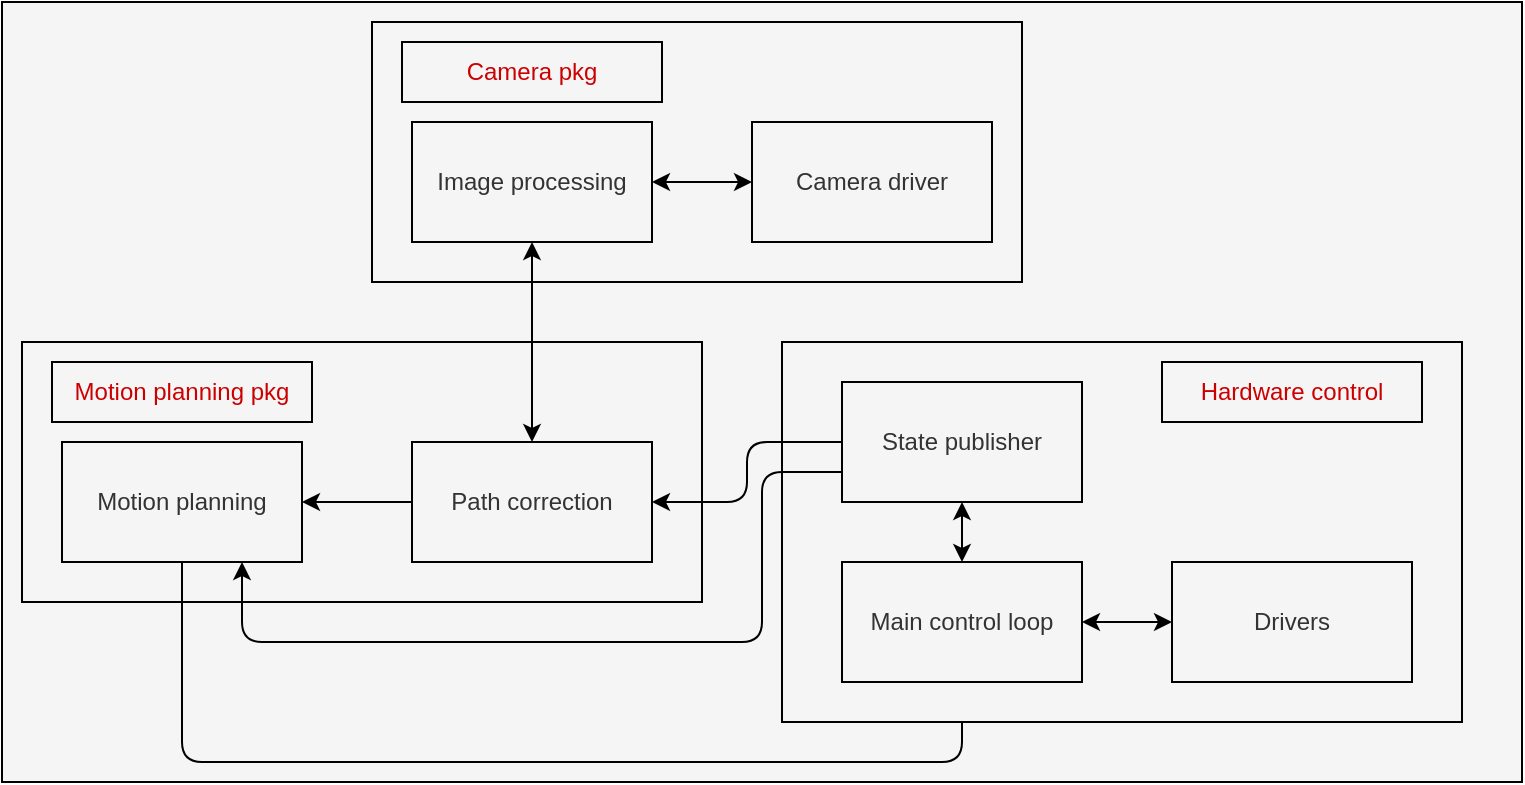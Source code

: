 <mxfile>
    <diagram id="sMnfMlpK5Hj1AKXF918x" name="Page-1">
        <mxGraphModel dx="1301" dy="905" grid="1" gridSize="10" guides="1" tooltips="1" connect="1" arrows="1" fold="1" page="1" pageScale="1" pageWidth="800" pageHeight="400" background="none" math="0" shadow="0">
            <root>
                <mxCell id="0"/>
                <mxCell id="1" parent="0"/>
                <mxCell id="27" value="" style="rounded=0;whiteSpace=wrap;html=1;shadow=0;sketch=0;comic=0;labelBackgroundColor=none;fillColor=#f5f5f5;fontColor=#333333;strokeColor=#000000;" parent="1" vertex="1">
                    <mxGeometry x="20" y="6" width="760" height="390" as="geometry"/>
                </mxCell>
                <mxCell id="2" value="" style="rounded=0;whiteSpace=wrap;html=1;shadow=0;sketch=0;comic=0;labelBackgroundColor=none;fillColor=#f5f5f5;fontColor=#333333;strokeColor=#000000;" parent="1" vertex="1">
                    <mxGeometry x="205" y="16" width="325" height="130" as="geometry"/>
                </mxCell>
                <mxCell id="3" value="Camera driver" style="rounded=0;whiteSpace=wrap;html=1;shadow=0;sketch=0;comic=0;labelBackgroundColor=none;fillColor=#f5f5f5;fontColor=#333333;strokeColor=#000000;" parent="1" vertex="1">
                    <mxGeometry x="395" y="66" width="120" height="60" as="geometry"/>
                </mxCell>
                <mxCell id="4" value="Image processing" style="rounded=0;whiteSpace=wrap;html=1;shadow=0;sketch=0;comic=0;labelBackgroundColor=none;fillColor=#f5f5f5;fontColor=#333333;strokeColor=#000000;" parent="1" vertex="1">
                    <mxGeometry x="225" y="66" width="120" height="60" as="geometry"/>
                </mxCell>
                <mxCell id="15" style="edgeStyle=none;html=1;fontColor=default;shadow=0;sketch=0;comic=0;labelBackgroundColor=none;fillColor=#f5f5f5;strokeColor=#000000;" parent="1" source="5" edge="1">
                    <mxGeometry relative="1" as="geometry">
                        <mxPoint x="200" y="306.0" as="targetPoint"/>
                    </mxGeometry>
                </mxCell>
                <mxCell id="5" value="" style="rounded=0;whiteSpace=wrap;html=1;shadow=0;sketch=0;comic=0;labelBackgroundColor=none;fillColor=#f5f5f5;fontColor=#333333;strokeColor=#000000;" parent="1" vertex="1">
                    <mxGeometry x="30" y="176" width="340" height="130" as="geometry"/>
                </mxCell>
                <mxCell id="6" value="Path correction" style="rounded=0;whiteSpace=wrap;html=1;shadow=0;sketch=0;comic=0;labelBackgroundColor=none;fillColor=#f5f5f5;fontColor=#333333;strokeColor=#000000;" parent="1" vertex="1">
                    <mxGeometry x="225" y="226" width="120" height="60" as="geometry"/>
                </mxCell>
                <mxCell id="29" style="edgeStyle=orthogonalEdgeStyle;html=1;exitX=0.5;exitY=1;exitDx=0;exitDy=0;entryX=0.5;entryY=1;entryDx=0;entryDy=0;strokeColor=#000000;" parent="1" source="7" target="9" edge="1">
                    <mxGeometry relative="1" as="geometry">
                        <Array as="points">
                            <mxPoint x="110" y="386"/>
                            <mxPoint x="500" y="386"/>
                        </Array>
                    </mxGeometry>
                </mxCell>
                <mxCell id="7" value="Motion planning" style="rounded=0;whiteSpace=wrap;html=1;shadow=0;sketch=0;comic=0;labelBackgroundColor=none;fillColor=#f5f5f5;fontColor=#333333;strokeColor=#000000;" parent="1" vertex="1">
                    <mxGeometry x="50" y="226" width="120" height="60" as="geometry"/>
                </mxCell>
                <mxCell id="8" value="" style="rounded=0;whiteSpace=wrap;html=1;shadow=0;sketch=0;comic=0;labelBackgroundColor=none;fillColor=#f5f5f5;fontColor=#333333;strokeColor=#000000;" parent="1" vertex="1">
                    <mxGeometry x="410" y="176" width="340" height="190" as="geometry"/>
                </mxCell>
                <mxCell id="9" value="Main control loop" style="rounded=0;whiteSpace=wrap;html=1;shadow=0;sketch=0;comic=0;labelBackgroundColor=none;fillColor=#f5f5f5;fontColor=#333333;strokeColor=#000000;" parent="1" vertex="1">
                    <mxGeometry x="440" y="286" width="120" height="60" as="geometry"/>
                </mxCell>
                <mxCell id="26" style="edgeStyle=elbowEdgeStyle;comic=0;sketch=0;html=1;shadow=0;labelBackgroundColor=none;fontColor=default;fillColor=#f5f5f5;strokeColor=#000000;" parent="1" source="10" target="6" edge="1">
                    <mxGeometry relative="1" as="geometry"/>
                </mxCell>
                <mxCell id="28" style="edgeStyle=orthogonalEdgeStyle;html=1;exitX=0;exitY=0.75;exitDx=0;exitDy=0;entryX=0.75;entryY=1;entryDx=0;entryDy=0;strokeColor=#000000;" parent="1" source="10" target="7" edge="1">
                    <mxGeometry relative="1" as="geometry">
                        <Array as="points">
                            <mxPoint x="400" y="241"/>
                            <mxPoint x="400" y="326"/>
                            <mxPoint x="140" y="326"/>
                        </Array>
                    </mxGeometry>
                </mxCell>
                <mxCell id="10" value="State publisher" style="rounded=0;whiteSpace=wrap;html=1;shadow=0;sketch=0;comic=0;labelBackgroundColor=none;fillColor=#f5f5f5;fontColor=#333333;strokeColor=#000000;" parent="1" vertex="1">
                    <mxGeometry x="440" y="196" width="120" height="60" as="geometry"/>
                </mxCell>
                <mxCell id="11" value="&lt;font color=&quot;#cc0000&quot;&gt;Motion planning pkg&lt;/font&gt;" style="text;html=1;align=center;verticalAlign=middle;whiteSpace=wrap;rounded=0;shadow=0;sketch=0;comic=0;labelBackgroundColor=none;fillColor=#f5f5f5;fontColor=#333333;strokeColor=#000000;" parent="1" vertex="1">
                    <mxGeometry x="45" y="186" width="130" height="30" as="geometry"/>
                </mxCell>
                <mxCell id="12" value="&lt;font color=&quot;#cc0000&quot;&gt;Hardware control&lt;/font&gt;" style="text;html=1;align=center;verticalAlign=middle;whiteSpace=wrap;rounded=0;shadow=0;sketch=0;comic=0;labelBackgroundColor=none;fillColor=#f5f5f5;fontColor=#333333;strokeColor=#000000;" parent="1" vertex="1">
                    <mxGeometry x="600" y="186" width="130" height="30" as="geometry"/>
                </mxCell>
                <mxCell id="13" value="&lt;font color=&quot;#cc0000&quot;&gt;Camera pkg&lt;/font&gt;" style="text;html=1;align=center;verticalAlign=middle;whiteSpace=wrap;rounded=0;shadow=0;sketch=0;comic=0;labelBackgroundColor=none;fillColor=#f5f5f5;fontColor=#333333;strokeColor=#000000;" parent="1" vertex="1">
                    <mxGeometry x="220" y="26" width="130" height="30" as="geometry"/>
                </mxCell>
                <mxCell id="14" value="Drivers" style="rounded=0;whiteSpace=wrap;html=1;shadow=0;sketch=0;comic=0;labelBackgroundColor=none;fillColor=#f5f5f5;fontColor=#333333;strokeColor=#000000;" parent="1" vertex="1">
                    <mxGeometry x="605" y="286" width="120" height="60" as="geometry"/>
                </mxCell>
                <mxCell id="16" value="" style="endArrow=classic;html=1;fontColor=default;exitX=0;exitY=0.5;exitDx=0;exitDy=0;entryX=1;entryY=0.5;entryDx=0;entryDy=0;shadow=0;sketch=0;comic=0;labelBackgroundColor=none;fillColor=#f5f5f5;strokeColor=#000000;" parent="1" source="6" target="7" edge="1">
                    <mxGeometry width="50" height="50" relative="1" as="geometry">
                        <mxPoint x="400" y="446" as="sourcePoint"/>
                        <mxPoint x="450" y="396" as="targetPoint"/>
                    </mxGeometry>
                </mxCell>
                <mxCell id="21" value="" style="endArrow=classic;startArrow=classic;html=1;fontColor=default;exitX=0;exitY=0.5;exitDx=0;exitDy=0;entryX=1;entryY=0.5;entryDx=0;entryDy=0;shadow=0;sketch=0;comic=0;labelBackgroundColor=none;fillColor=#f5f5f5;strokeColor=#000000;" parent="1" source="14" target="9" edge="1">
                    <mxGeometry width="50" height="50" relative="1" as="geometry">
                        <mxPoint x="400" y="446" as="sourcePoint"/>
                        <mxPoint x="450" y="396" as="targetPoint"/>
                    </mxGeometry>
                </mxCell>
                <mxCell id="22" value="" style="endArrow=classic;startArrow=classic;html=1;fontColor=default;exitX=0.5;exitY=0;exitDx=0;exitDy=0;entryX=0.5;entryY=1;entryDx=0;entryDy=0;shadow=0;sketch=0;comic=0;labelBackgroundColor=none;fillColor=#f5f5f5;strokeColor=#000000;" parent="1" source="9" target="10" edge="1">
                    <mxGeometry width="50" height="50" relative="1" as="geometry">
                        <mxPoint x="400" y="446" as="sourcePoint"/>
                        <mxPoint x="450" y="396" as="targetPoint"/>
                    </mxGeometry>
                </mxCell>
                <mxCell id="23" value="" style="endArrow=classic;startArrow=classic;html=1;fontColor=default;exitX=1;exitY=0.5;exitDx=0;exitDy=0;entryX=0;entryY=0.5;entryDx=0;entryDy=0;shadow=0;sketch=0;comic=0;labelBackgroundColor=none;fillColor=#f5f5f5;strokeColor=#000000;" parent="1" source="4" target="3" edge="1">
                    <mxGeometry width="50" height="50" relative="1" as="geometry">
                        <mxPoint x="400" y="446" as="sourcePoint"/>
                        <mxPoint x="450" y="396" as="targetPoint"/>
                    </mxGeometry>
                </mxCell>
                <mxCell id="25" value="" style="endArrow=classic;startArrow=classic;html=1;fontColor=default;exitX=0.5;exitY=1;exitDx=0;exitDy=0;entryX=0.5;entryY=0;entryDx=0;entryDy=0;shadow=0;sketch=0;comic=0;labelBackgroundColor=none;fillColor=#f5f5f5;strokeColor=#000000;" parent="1" source="4" target="6" edge="1">
                    <mxGeometry width="50" height="50" relative="1" as="geometry">
                        <mxPoint x="400" y="446" as="sourcePoint"/>
                        <mxPoint x="450" y="396" as="targetPoint"/>
                    </mxGeometry>
                </mxCell>
            </root>
        </mxGraphModel>
    </diagram>
</mxfile>